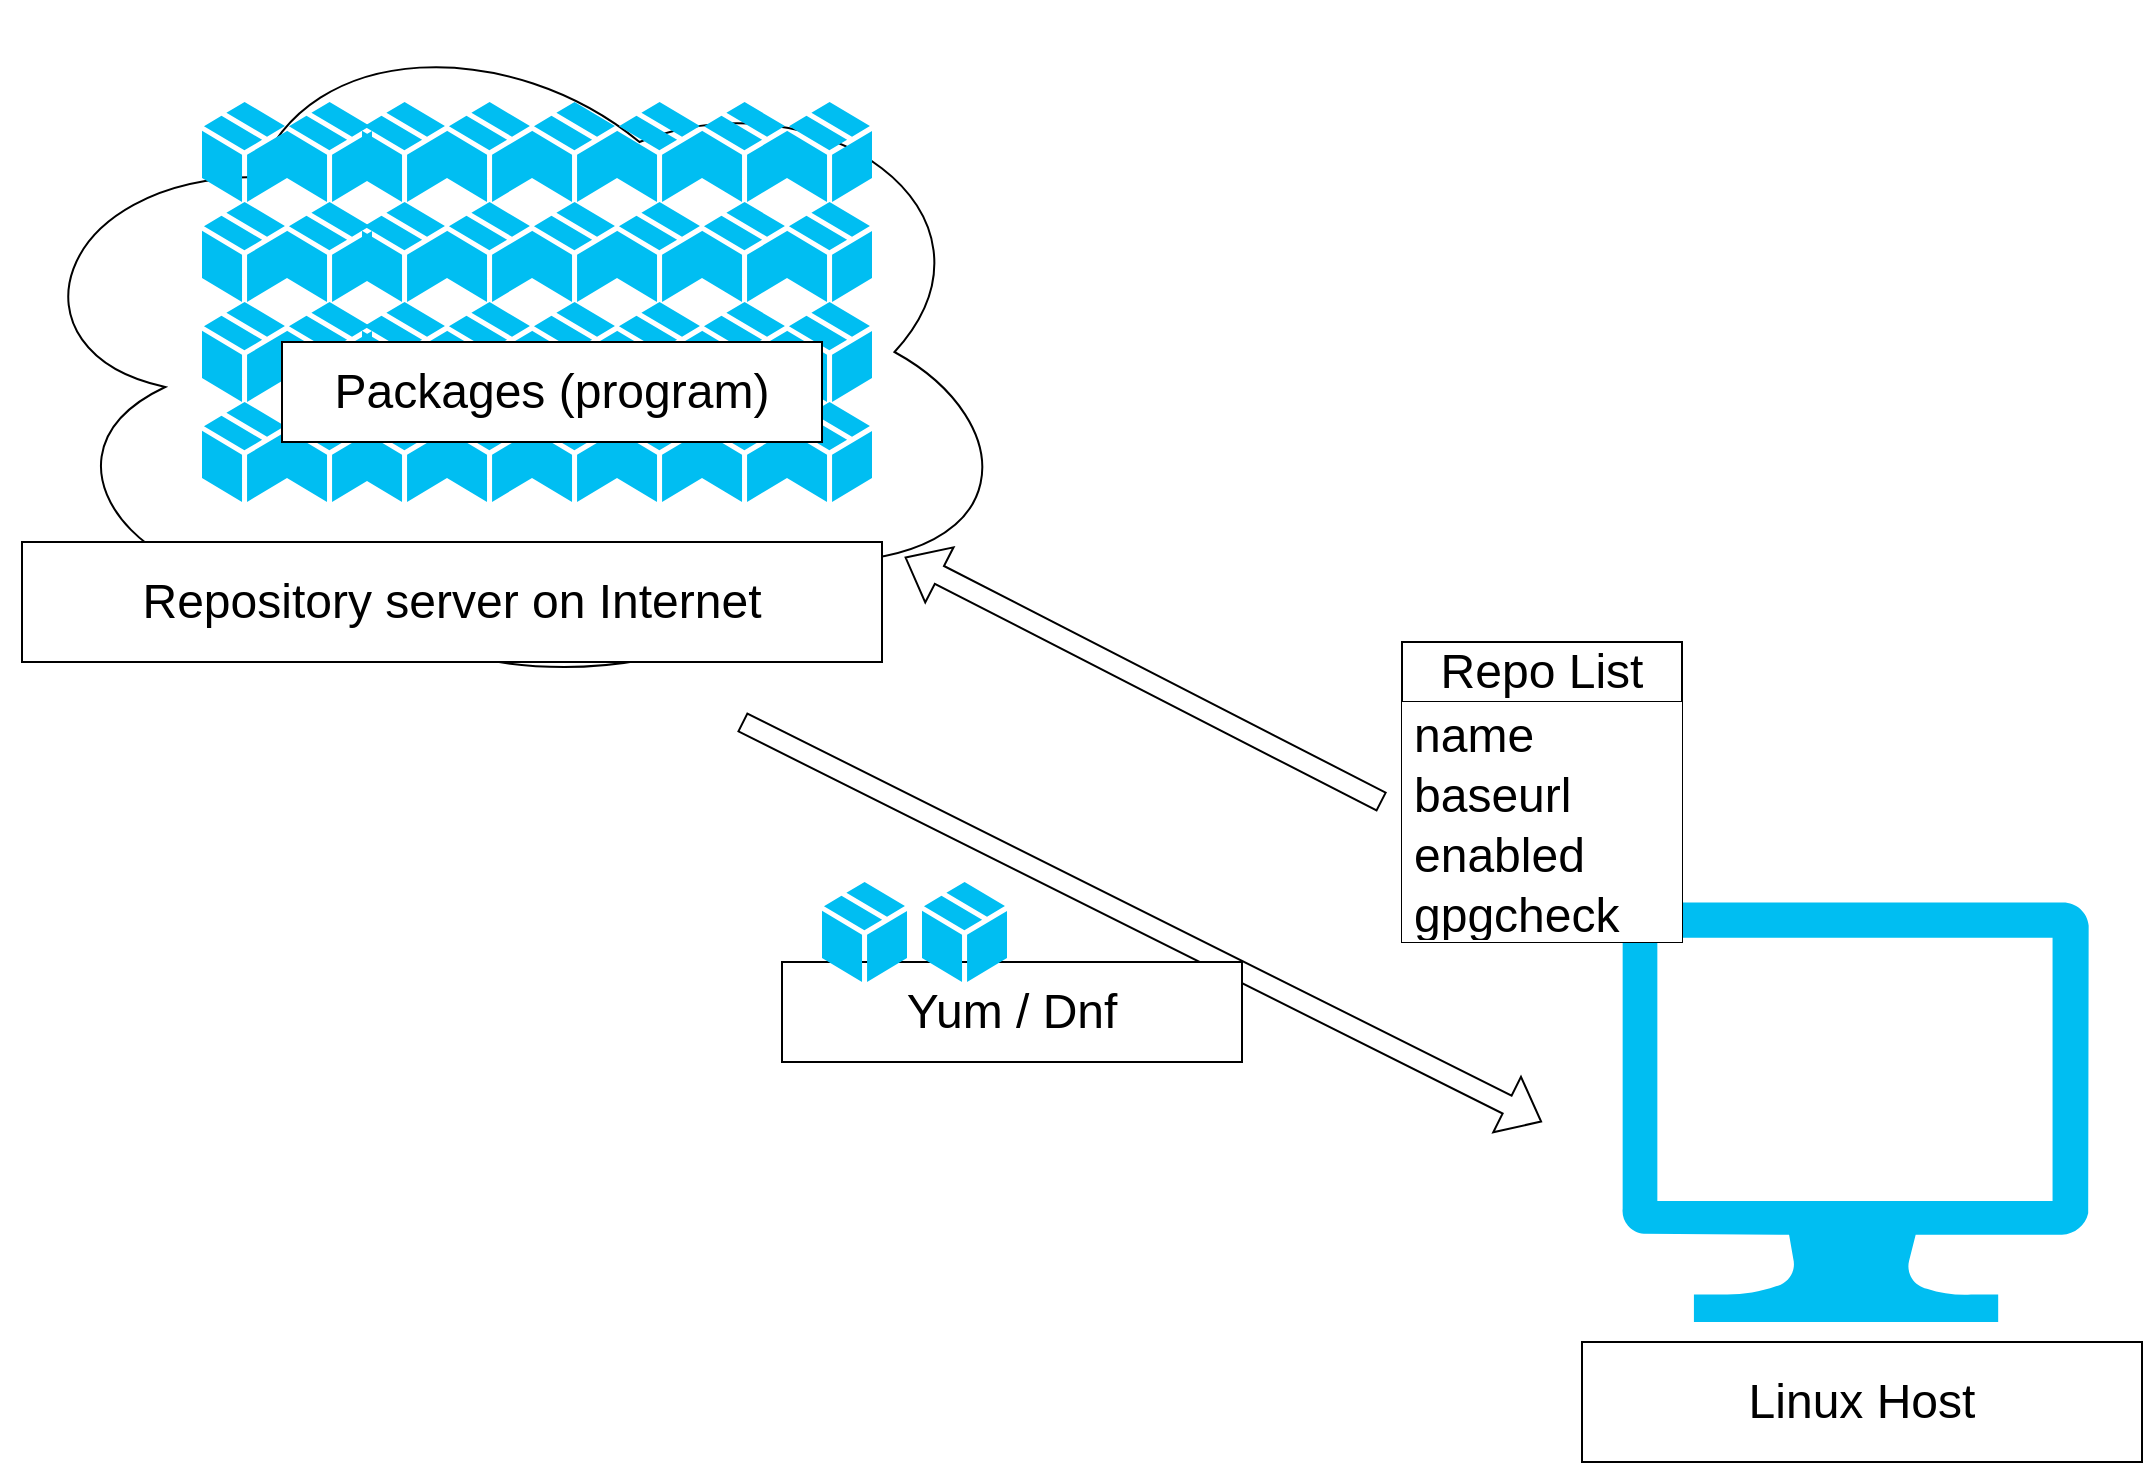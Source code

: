 <mxfile version="20.8.21" type="github">
  <diagram name="페이지-1" id="KyzcM3CwXOdCmTSFE3pm">
    <mxGraphModel dx="1893" dy="934" grid="1" gridSize="10" guides="1" tooltips="1" connect="1" arrows="1" fold="1" page="1" pageScale="1" pageWidth="1169" pageHeight="827" math="0" shadow="0">
      <root>
        <mxCell id="0" />
        <mxCell id="1" style="locked=1;" parent="0" />
        <mxCell id="UqRdVdEij4UEKLvfqGT5-1" value="" style="ellipse;shape=cloud;whiteSpace=wrap;html=1;" vertex="1" parent="1">
          <mxGeometry x="50" y="40" width="510" height="350" as="geometry" />
        </mxCell>
        <mxCell id="UqRdVdEij4UEKLvfqGT5-3" value="packages" parent="0" />
        <mxCell id="UqRdVdEij4UEKLvfqGT5-49" value="" style="group" vertex="1" connectable="0" parent="UqRdVdEij4UEKLvfqGT5-3">
          <mxGeometry x="150" y="90" width="335" height="200" as="geometry" />
        </mxCell>
        <mxCell id="UqRdVdEij4UEKLvfqGT5-20" value="" style="group" vertex="1" connectable="0" parent="UqRdVdEij4UEKLvfqGT5-49">
          <mxGeometry width="85" height="200" as="geometry" />
        </mxCell>
        <mxCell id="UqRdVdEij4UEKLvfqGT5-4" value="" style="verticalLabelPosition=bottom;html=1;verticalAlign=top;align=center;strokeColor=none;fillColor=#00BEF2;shape=mxgraph.azure.cloud_service_package_file;" vertex="1" parent="UqRdVdEij4UEKLvfqGT5-20">
          <mxGeometry width="42.5" height="50" as="geometry" />
        </mxCell>
        <mxCell id="UqRdVdEij4UEKLvfqGT5-5" value="" style="verticalLabelPosition=bottom;html=1;verticalAlign=top;align=center;strokeColor=none;fillColor=#00BEF2;shape=mxgraph.azure.cloud_service_package_file;" vertex="1" parent="UqRdVdEij4UEKLvfqGT5-20">
          <mxGeometry y="50" width="42.5" height="50" as="geometry" />
        </mxCell>
        <mxCell id="UqRdVdEij4UEKLvfqGT5-6" value="" style="verticalLabelPosition=bottom;html=1;verticalAlign=top;align=center;strokeColor=none;fillColor=#00BEF2;shape=mxgraph.azure.cloud_service_package_file;" vertex="1" parent="UqRdVdEij4UEKLvfqGT5-20">
          <mxGeometry y="100" width="42.5" height="50" as="geometry" />
        </mxCell>
        <mxCell id="UqRdVdEij4UEKLvfqGT5-7" value="" style="verticalLabelPosition=bottom;html=1;verticalAlign=top;align=center;strokeColor=none;fillColor=#00BEF2;shape=mxgraph.azure.cloud_service_package_file;" vertex="1" parent="UqRdVdEij4UEKLvfqGT5-20">
          <mxGeometry y="150" width="42.5" height="50" as="geometry" />
        </mxCell>
        <mxCell id="UqRdVdEij4UEKLvfqGT5-8" value="" style="verticalLabelPosition=bottom;html=1;verticalAlign=top;align=center;strokeColor=none;fillColor=#00BEF2;shape=mxgraph.azure.cloud_service_package_file;" vertex="1" parent="UqRdVdEij4UEKLvfqGT5-20">
          <mxGeometry x="42.5" width="42.5" height="50" as="geometry" />
        </mxCell>
        <mxCell id="UqRdVdEij4UEKLvfqGT5-9" value="" style="verticalLabelPosition=bottom;html=1;verticalAlign=top;align=center;strokeColor=none;fillColor=#00BEF2;shape=mxgraph.azure.cloud_service_package_file;" vertex="1" parent="UqRdVdEij4UEKLvfqGT5-20">
          <mxGeometry x="42.5" y="50" width="42.5" height="50" as="geometry" />
        </mxCell>
        <mxCell id="UqRdVdEij4UEKLvfqGT5-10" value="" style="verticalLabelPosition=bottom;html=1;verticalAlign=top;align=center;strokeColor=none;fillColor=#00BEF2;shape=mxgraph.azure.cloud_service_package_file;" vertex="1" parent="UqRdVdEij4UEKLvfqGT5-20">
          <mxGeometry x="42.5" y="100" width="42.5" height="50" as="geometry" />
        </mxCell>
        <mxCell id="UqRdVdEij4UEKLvfqGT5-11" value="" style="verticalLabelPosition=bottom;html=1;verticalAlign=top;align=center;strokeColor=none;fillColor=#00BEF2;shape=mxgraph.azure.cloud_service_package_file;" vertex="1" parent="UqRdVdEij4UEKLvfqGT5-20">
          <mxGeometry x="42.5" y="150" width="42.5" height="50" as="geometry" />
        </mxCell>
        <mxCell id="UqRdVdEij4UEKLvfqGT5-21" value="" style="group" vertex="1" connectable="0" parent="UqRdVdEij4UEKLvfqGT5-49">
          <mxGeometry x="80" width="85" height="200" as="geometry" />
        </mxCell>
        <mxCell id="UqRdVdEij4UEKLvfqGT5-22" value="" style="verticalLabelPosition=bottom;html=1;verticalAlign=top;align=center;strokeColor=none;fillColor=#00BEF2;shape=mxgraph.azure.cloud_service_package_file;" vertex="1" parent="UqRdVdEij4UEKLvfqGT5-21">
          <mxGeometry width="42.5" height="50" as="geometry" />
        </mxCell>
        <mxCell id="UqRdVdEij4UEKLvfqGT5-23" value="" style="verticalLabelPosition=bottom;html=1;verticalAlign=top;align=center;strokeColor=none;fillColor=#00BEF2;shape=mxgraph.azure.cloud_service_package_file;" vertex="1" parent="UqRdVdEij4UEKLvfqGT5-21">
          <mxGeometry y="50" width="42.5" height="50" as="geometry" />
        </mxCell>
        <mxCell id="UqRdVdEij4UEKLvfqGT5-24" value="" style="verticalLabelPosition=bottom;html=1;verticalAlign=top;align=center;strokeColor=none;fillColor=#00BEF2;shape=mxgraph.azure.cloud_service_package_file;" vertex="1" parent="UqRdVdEij4UEKLvfqGT5-21">
          <mxGeometry y="100" width="42.5" height="50" as="geometry" />
        </mxCell>
        <mxCell id="UqRdVdEij4UEKLvfqGT5-25" value="" style="verticalLabelPosition=bottom;html=1;verticalAlign=top;align=center;strokeColor=none;fillColor=#00BEF2;shape=mxgraph.azure.cloud_service_package_file;" vertex="1" parent="UqRdVdEij4UEKLvfqGT5-21">
          <mxGeometry y="150" width="42.5" height="50" as="geometry" />
        </mxCell>
        <mxCell id="UqRdVdEij4UEKLvfqGT5-26" value="" style="verticalLabelPosition=bottom;html=1;verticalAlign=top;align=center;strokeColor=none;fillColor=#00BEF2;shape=mxgraph.azure.cloud_service_package_file;" vertex="1" parent="UqRdVdEij4UEKLvfqGT5-21">
          <mxGeometry x="42.5" width="42.5" height="50" as="geometry" />
        </mxCell>
        <mxCell id="UqRdVdEij4UEKLvfqGT5-27" value="" style="verticalLabelPosition=bottom;html=1;verticalAlign=top;align=center;strokeColor=none;fillColor=#00BEF2;shape=mxgraph.azure.cloud_service_package_file;" vertex="1" parent="UqRdVdEij4UEKLvfqGT5-21">
          <mxGeometry x="42.5" y="50" width="42.5" height="50" as="geometry" />
        </mxCell>
        <mxCell id="UqRdVdEij4UEKLvfqGT5-28" value="" style="verticalLabelPosition=bottom;html=1;verticalAlign=top;align=center;strokeColor=none;fillColor=#00BEF2;shape=mxgraph.azure.cloud_service_package_file;" vertex="1" parent="UqRdVdEij4UEKLvfqGT5-21">
          <mxGeometry x="42.5" y="100" width="42.5" height="50" as="geometry" />
        </mxCell>
        <mxCell id="UqRdVdEij4UEKLvfqGT5-29" value="" style="verticalLabelPosition=bottom;html=1;verticalAlign=top;align=center;strokeColor=none;fillColor=#00BEF2;shape=mxgraph.azure.cloud_service_package_file;" vertex="1" parent="UqRdVdEij4UEKLvfqGT5-21">
          <mxGeometry x="42.5" y="150" width="42.5" height="50" as="geometry" />
        </mxCell>
        <mxCell id="UqRdVdEij4UEKLvfqGT5-30" value="" style="group" vertex="1" connectable="0" parent="UqRdVdEij4UEKLvfqGT5-49">
          <mxGeometry x="250" width="85" height="200" as="geometry" />
        </mxCell>
        <mxCell id="UqRdVdEij4UEKLvfqGT5-31" value="" style="verticalLabelPosition=bottom;html=1;verticalAlign=top;align=center;strokeColor=none;fillColor=#00BEF2;shape=mxgraph.azure.cloud_service_package_file;" vertex="1" parent="UqRdVdEij4UEKLvfqGT5-30">
          <mxGeometry width="42.5" height="50" as="geometry" />
        </mxCell>
        <mxCell id="UqRdVdEij4UEKLvfqGT5-32" value="" style="verticalLabelPosition=bottom;html=1;verticalAlign=top;align=center;strokeColor=none;fillColor=#00BEF2;shape=mxgraph.azure.cloud_service_package_file;" vertex="1" parent="UqRdVdEij4UEKLvfqGT5-30">
          <mxGeometry y="50" width="42.5" height="50" as="geometry" />
        </mxCell>
        <mxCell id="UqRdVdEij4UEKLvfqGT5-33" value="" style="verticalLabelPosition=bottom;html=1;verticalAlign=top;align=center;strokeColor=none;fillColor=#00BEF2;shape=mxgraph.azure.cloud_service_package_file;" vertex="1" parent="UqRdVdEij4UEKLvfqGT5-30">
          <mxGeometry y="100" width="42.5" height="50" as="geometry" />
        </mxCell>
        <mxCell id="UqRdVdEij4UEKLvfqGT5-34" value="" style="verticalLabelPosition=bottom;html=1;verticalAlign=top;align=center;strokeColor=none;fillColor=#00BEF2;shape=mxgraph.azure.cloud_service_package_file;" vertex="1" parent="UqRdVdEij4UEKLvfqGT5-30">
          <mxGeometry y="150" width="42.5" height="50" as="geometry" />
        </mxCell>
        <mxCell id="UqRdVdEij4UEKLvfqGT5-35" value="" style="verticalLabelPosition=bottom;html=1;verticalAlign=top;align=center;strokeColor=none;fillColor=#00BEF2;shape=mxgraph.azure.cloud_service_package_file;" vertex="1" parent="UqRdVdEij4UEKLvfqGT5-30">
          <mxGeometry x="42.5" width="42.5" height="50" as="geometry" />
        </mxCell>
        <mxCell id="UqRdVdEij4UEKLvfqGT5-36" value="" style="verticalLabelPosition=bottom;html=1;verticalAlign=top;align=center;strokeColor=none;fillColor=#00BEF2;shape=mxgraph.azure.cloud_service_package_file;" vertex="1" parent="UqRdVdEij4UEKLvfqGT5-30">
          <mxGeometry x="42.5" y="50" width="42.5" height="50" as="geometry" />
        </mxCell>
        <mxCell id="UqRdVdEij4UEKLvfqGT5-37" value="" style="verticalLabelPosition=bottom;html=1;verticalAlign=top;align=center;strokeColor=none;fillColor=#00BEF2;shape=mxgraph.azure.cloud_service_package_file;" vertex="1" parent="UqRdVdEij4UEKLvfqGT5-30">
          <mxGeometry x="42.5" y="100" width="42.5" height="50" as="geometry" />
        </mxCell>
        <mxCell id="UqRdVdEij4UEKLvfqGT5-38" value="" style="verticalLabelPosition=bottom;html=1;verticalAlign=top;align=center;strokeColor=none;fillColor=#00BEF2;shape=mxgraph.azure.cloud_service_package_file;" vertex="1" parent="UqRdVdEij4UEKLvfqGT5-30">
          <mxGeometry x="42.5" y="150" width="42.5" height="50" as="geometry" />
        </mxCell>
        <mxCell id="UqRdVdEij4UEKLvfqGT5-40" value="" style="group" vertex="1" connectable="0" parent="UqRdVdEij4UEKLvfqGT5-49">
          <mxGeometry x="165" width="145" height="200" as="geometry" />
        </mxCell>
        <mxCell id="UqRdVdEij4UEKLvfqGT5-41" value="" style="verticalLabelPosition=bottom;html=1;verticalAlign=top;align=center;strokeColor=none;fillColor=#00BEF2;shape=mxgraph.azure.cloud_service_package_file;" vertex="1" parent="UqRdVdEij4UEKLvfqGT5-40">
          <mxGeometry width="42.5" height="50" as="geometry" />
        </mxCell>
        <mxCell id="UqRdVdEij4UEKLvfqGT5-42" value="" style="verticalLabelPosition=bottom;html=1;verticalAlign=top;align=center;strokeColor=none;fillColor=#00BEF2;shape=mxgraph.azure.cloud_service_package_file;" vertex="1" parent="UqRdVdEij4UEKLvfqGT5-40">
          <mxGeometry y="50" width="42.5" height="50" as="geometry" />
        </mxCell>
        <mxCell id="UqRdVdEij4UEKLvfqGT5-43" value="" style="verticalLabelPosition=bottom;html=1;verticalAlign=top;align=center;strokeColor=none;fillColor=#00BEF2;shape=mxgraph.azure.cloud_service_package_file;" vertex="1" parent="UqRdVdEij4UEKLvfqGT5-40">
          <mxGeometry y="100" width="42.5" height="50" as="geometry" />
        </mxCell>
        <mxCell id="UqRdVdEij4UEKLvfqGT5-44" value="" style="verticalLabelPosition=bottom;html=1;verticalAlign=top;align=center;strokeColor=none;fillColor=#00BEF2;shape=mxgraph.azure.cloud_service_package_file;" vertex="1" parent="UqRdVdEij4UEKLvfqGT5-40">
          <mxGeometry y="150" width="42.5" height="50" as="geometry" />
        </mxCell>
        <mxCell id="UqRdVdEij4UEKLvfqGT5-45" value="" style="verticalLabelPosition=bottom;html=1;verticalAlign=top;align=center;strokeColor=none;fillColor=#00BEF2;shape=mxgraph.azure.cloud_service_package_file;" vertex="1" parent="UqRdVdEij4UEKLvfqGT5-40">
          <mxGeometry x="42.5" width="42.5" height="50" as="geometry" />
        </mxCell>
        <mxCell id="UqRdVdEij4UEKLvfqGT5-46" value="" style="verticalLabelPosition=bottom;html=1;verticalAlign=top;align=center;strokeColor=none;fillColor=#00BEF2;shape=mxgraph.azure.cloud_service_package_file;" vertex="1" parent="UqRdVdEij4UEKLvfqGT5-40">
          <mxGeometry x="42.5" y="50" width="42.5" height="50" as="geometry" />
        </mxCell>
        <mxCell id="UqRdVdEij4UEKLvfqGT5-47" value="" style="verticalLabelPosition=bottom;html=1;verticalAlign=top;align=center;strokeColor=none;fillColor=#00BEF2;shape=mxgraph.azure.cloud_service_package_file;" vertex="1" parent="UqRdVdEij4UEKLvfqGT5-40">
          <mxGeometry x="42.5" y="100" width="42.5" height="50" as="geometry" />
        </mxCell>
        <mxCell id="UqRdVdEij4UEKLvfqGT5-48" value="" style="verticalLabelPosition=bottom;html=1;verticalAlign=top;align=center;strokeColor=none;fillColor=#00BEF2;shape=mxgraph.azure.cloud_service_package_file;" vertex="1" parent="UqRdVdEij4UEKLvfqGT5-40">
          <mxGeometry x="42.5" y="150" width="42.5" height="50" as="geometry" />
        </mxCell>
        <mxCell id="UqRdVdEij4UEKLvfqGT5-50" value="&lt;font style=&quot;font-size: 24px;&quot;&gt;Packages (program)&lt;/font&gt;" style="text;html=1;align=center;verticalAlign=middle;whiteSpace=wrap;rounded=0;fillColor=default;strokeColor=default;" vertex="1" parent="UqRdVdEij4UEKLvfqGT5-40">
          <mxGeometry x="-125" y="120" width="270" height="50" as="geometry" />
        </mxCell>
        <mxCell id="UqRdVdEij4UEKLvfqGT5-59" value="" style="shape=flexArrow;endArrow=classic;html=1;rounded=0;fontSize=24;entryX=0.885;entryY=0.793;entryDx=0;entryDy=0;entryPerimeter=0;fillColor=default;" edge="1" parent="UqRdVdEij4UEKLvfqGT5-3" target="UqRdVdEij4UEKLvfqGT5-1">
          <mxGeometry width="50" height="50" relative="1" as="geometry">
            <mxPoint x="740" y="440" as="sourcePoint" />
            <mxPoint x="680" y="370" as="targetPoint" />
          </mxGeometry>
        </mxCell>
        <mxCell id="UqRdVdEij4UEKLvfqGT5-66" value="" style="verticalLabelPosition=bottom;html=1;verticalAlign=top;align=center;strokeColor=none;fillColor=#00BEF2;shape=mxgraph.azure.computer;pointerEvents=1;fontSize=24;" vertex="1" parent="UqRdVdEij4UEKLvfqGT5-3">
          <mxGeometry x="860" y="490" width="233.33" height="210" as="geometry" />
        </mxCell>
        <object label="Repo List" list1="name" list2="baseurl" list3="enabled" list4="gpgcheck" id="UqRdVdEij4UEKLvfqGT5-62">
          <mxCell style="swimlane;fontStyle=0;childLayout=stackLayout;horizontal=1;startSize=30;horizontalStack=0;resizeParent=1;resizeParentMax=0;resizeLast=0;collapsible=1;marginBottom=0;whiteSpace=wrap;html=1;strokeColor=default;fontSize=24;fillColor=default;swimlaneLine=1;glass=0;" vertex="1" parent="UqRdVdEij4UEKLvfqGT5-3">
            <mxGeometry x="750" y="360" width="140" height="150" as="geometry" />
          </mxCell>
        </object>
        <mxCell id="UqRdVdEij4UEKLvfqGT5-63" value="name" style="text;strokeColor=none;fillColor=default;align=left;verticalAlign=middle;spacingLeft=4;spacingRight=4;overflow=hidden;points=[[0,0.5],[1,0.5]];portConstraint=eastwest;rotatable=0;whiteSpace=wrap;html=1;fontSize=24;" vertex="1" parent="UqRdVdEij4UEKLvfqGT5-62">
          <mxGeometry y="30" width="140" height="30" as="geometry" />
        </mxCell>
        <mxCell id="UqRdVdEij4UEKLvfqGT5-64" value="baseurl" style="text;strokeColor=none;fillColor=default;align=left;verticalAlign=middle;spacingLeft=4;spacingRight=4;overflow=hidden;points=[[0,0.5],[1,0.5]];portConstraint=eastwest;rotatable=0;whiteSpace=wrap;html=1;fontSize=24;" vertex="1" parent="UqRdVdEij4UEKLvfqGT5-62">
          <mxGeometry y="60" width="140" height="30" as="geometry" />
        </mxCell>
        <mxCell id="UqRdVdEij4UEKLvfqGT5-65" value="enabled" style="text;strokeColor=none;fillColor=default;align=left;verticalAlign=middle;spacingLeft=4;spacingRight=4;overflow=hidden;points=[[0,0.5],[1,0.5]];portConstraint=eastwest;rotatable=0;whiteSpace=wrap;html=1;fontSize=24;" vertex="1" parent="UqRdVdEij4UEKLvfqGT5-62">
          <mxGeometry y="90" width="140" height="30" as="geometry" />
        </mxCell>
        <mxCell id="UqRdVdEij4UEKLvfqGT5-71" value="gpgcheck" style="text;strokeColor=none;fillColor=default;align=left;verticalAlign=middle;spacingLeft=4;spacingRight=4;overflow=hidden;points=[[0,0.5],[1,0.5]];portConstraint=eastwest;rotatable=0;whiteSpace=wrap;html=1;fontSize=24;" vertex="1" parent="UqRdVdEij4UEKLvfqGT5-62">
          <mxGeometry y="120" width="140" height="30" as="geometry" />
        </mxCell>
        <mxCell id="UqRdVdEij4UEKLvfqGT5-72" value="" style="shape=flexArrow;endArrow=classic;html=1;rounded=0;fontSize=24;fillColor=default;" edge="1" parent="UqRdVdEij4UEKLvfqGT5-3">
          <mxGeometry width="50" height="50" relative="1" as="geometry">
            <mxPoint x="420" y="400" as="sourcePoint" />
            <mxPoint x="820" y="600" as="targetPoint" />
          </mxGeometry>
        </mxCell>
        <mxCell id="UqRdVdEij4UEKLvfqGT5-73" value="Yum / Dnf" style="rounded=0;whiteSpace=wrap;html=1;glass=0;strokeColor=default;fontSize=24;fillColor=default;" vertex="1" parent="UqRdVdEij4UEKLvfqGT5-3">
          <mxGeometry x="440" y="520" width="230" height="50" as="geometry" />
        </mxCell>
        <mxCell id="UqRdVdEij4UEKLvfqGT5-74" value="" style="verticalLabelPosition=bottom;html=1;verticalAlign=top;align=center;strokeColor=none;fillColor=#00BEF2;shape=mxgraph.azure.cloud_service_package_file;glass=0;fontSize=24;" vertex="1" parent="UqRdVdEij4UEKLvfqGT5-3">
          <mxGeometry x="460" y="480" width="42.5" height="50" as="geometry" />
        </mxCell>
        <mxCell id="UqRdVdEij4UEKLvfqGT5-75" value="" style="verticalLabelPosition=bottom;html=1;verticalAlign=top;align=center;strokeColor=none;fillColor=#00BEF2;shape=mxgraph.azure.cloud_service_package_file;glass=0;fontSize=24;" vertex="1" parent="UqRdVdEij4UEKLvfqGT5-3">
          <mxGeometry x="510" y="480" width="42.5" height="50" as="geometry" />
        </mxCell>
        <mxCell id="UqRdVdEij4UEKLvfqGT5-76" value="Linux Host" style="rounded=0;whiteSpace=wrap;html=1;glass=0;strokeColor=default;fontSize=24;fillColor=default;" vertex="1" parent="UqRdVdEij4UEKLvfqGT5-3">
          <mxGeometry x="840" y="710" width="280" height="60" as="geometry" />
        </mxCell>
        <mxCell id="UqRdVdEij4UEKLvfqGT5-77" value="Repository server on Internet" style="rounded=0;whiteSpace=wrap;html=1;glass=0;strokeColor=default;fontSize=24;fillColor=default;" vertex="1" parent="UqRdVdEij4UEKLvfqGT5-3">
          <mxGeometry x="60" y="310" width="430" height="60" as="geometry" />
        </mxCell>
      </root>
    </mxGraphModel>
  </diagram>
</mxfile>
